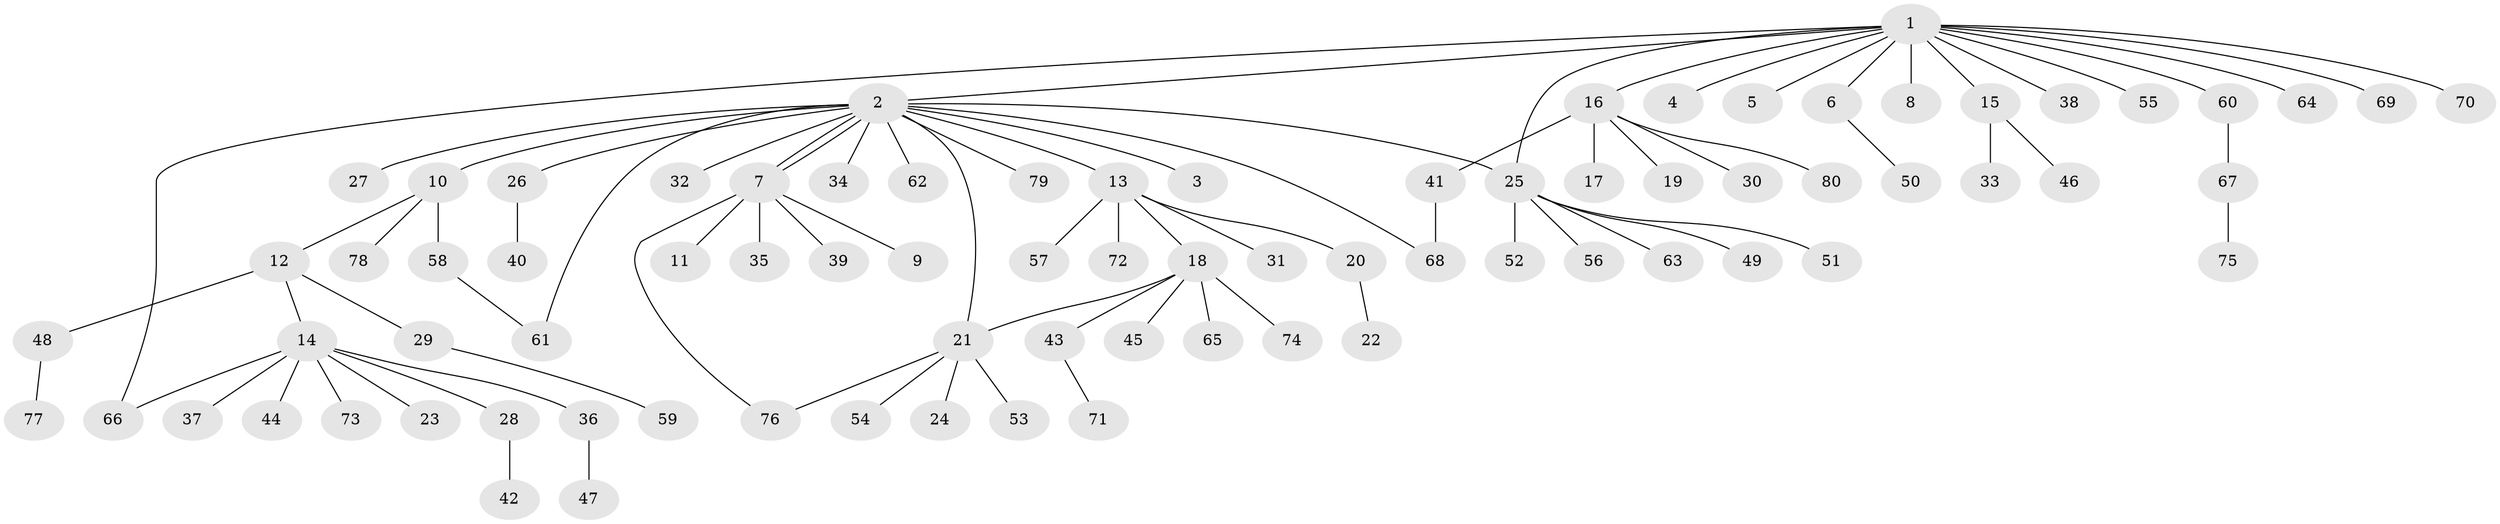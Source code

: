 // Generated by graph-tools (version 1.1) at 2025/47/03/09/25 04:47:40]
// undirected, 80 vertices, 86 edges
graph export_dot {
graph [start="1"]
  node [color=gray90,style=filled];
  1;
  2;
  3;
  4;
  5;
  6;
  7;
  8;
  9;
  10;
  11;
  12;
  13;
  14;
  15;
  16;
  17;
  18;
  19;
  20;
  21;
  22;
  23;
  24;
  25;
  26;
  27;
  28;
  29;
  30;
  31;
  32;
  33;
  34;
  35;
  36;
  37;
  38;
  39;
  40;
  41;
  42;
  43;
  44;
  45;
  46;
  47;
  48;
  49;
  50;
  51;
  52;
  53;
  54;
  55;
  56;
  57;
  58;
  59;
  60;
  61;
  62;
  63;
  64;
  65;
  66;
  67;
  68;
  69;
  70;
  71;
  72;
  73;
  74;
  75;
  76;
  77;
  78;
  79;
  80;
  1 -- 2;
  1 -- 4;
  1 -- 5;
  1 -- 6;
  1 -- 8;
  1 -- 15;
  1 -- 16;
  1 -- 25;
  1 -- 38;
  1 -- 55;
  1 -- 60;
  1 -- 64;
  1 -- 66;
  1 -- 69;
  1 -- 70;
  2 -- 3;
  2 -- 7;
  2 -- 7;
  2 -- 10;
  2 -- 13;
  2 -- 21;
  2 -- 25;
  2 -- 26;
  2 -- 27;
  2 -- 32;
  2 -- 34;
  2 -- 61;
  2 -- 62;
  2 -- 68;
  2 -- 79;
  6 -- 50;
  7 -- 9;
  7 -- 11;
  7 -- 35;
  7 -- 39;
  7 -- 76;
  10 -- 12;
  10 -- 58;
  10 -- 78;
  12 -- 14;
  12 -- 29;
  12 -- 48;
  13 -- 18;
  13 -- 20;
  13 -- 31;
  13 -- 57;
  13 -- 72;
  14 -- 23;
  14 -- 28;
  14 -- 36;
  14 -- 37;
  14 -- 44;
  14 -- 66;
  14 -- 73;
  15 -- 33;
  15 -- 46;
  16 -- 17;
  16 -- 19;
  16 -- 30;
  16 -- 41;
  16 -- 80;
  18 -- 21;
  18 -- 43;
  18 -- 45;
  18 -- 65;
  18 -- 74;
  20 -- 22;
  21 -- 24;
  21 -- 53;
  21 -- 54;
  21 -- 76;
  25 -- 49;
  25 -- 51;
  25 -- 52;
  25 -- 56;
  25 -- 63;
  26 -- 40;
  28 -- 42;
  29 -- 59;
  36 -- 47;
  41 -- 68;
  43 -- 71;
  48 -- 77;
  58 -- 61;
  60 -- 67;
  67 -- 75;
}
